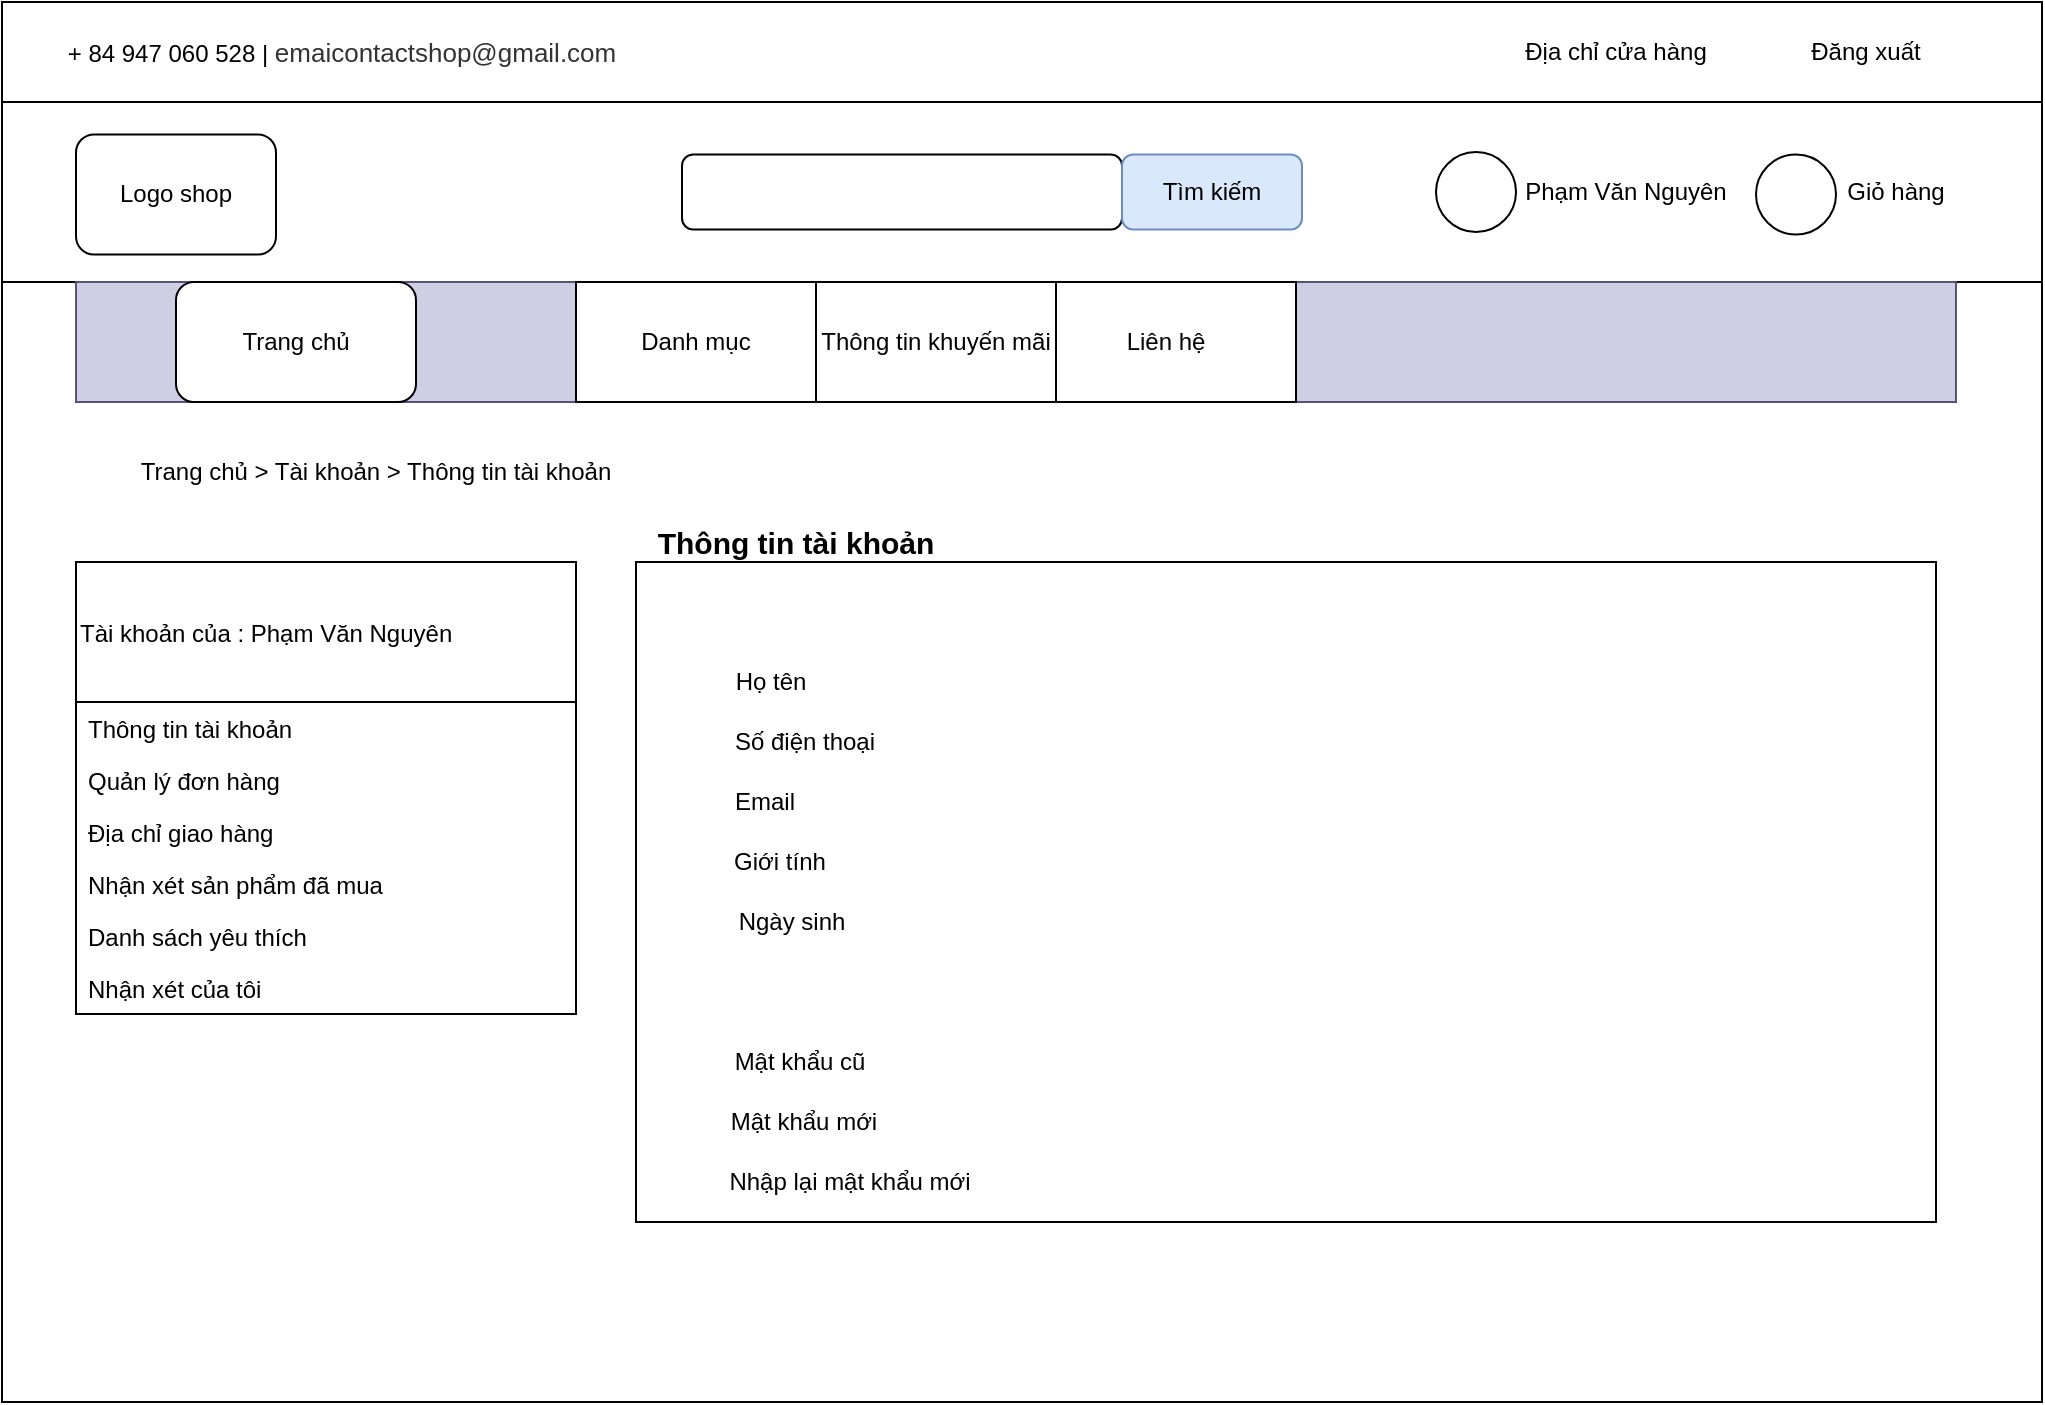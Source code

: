<mxfile version="14.6.10" type="device" pages="2"><diagram id="HQbrFhJdqwRltjeIo0tR" name="Page-1"><mxGraphModel dx="1848" dy="1669" grid="1" gridSize="10" guides="1" tooltips="1" connect="1" arrows="1" fold="1" page="1" pageScale="1" pageWidth="827" pageHeight="1169" math="0" shadow="0"><root><mxCell id="0"/><mxCell id="1" parent="0"/><mxCell id="3FREEAGZbc_c1p04e3AP-1" value="" style="rounded=0;whiteSpace=wrap;html=1;" vertex="1" parent="1"><mxGeometry x="-97" y="-1090" width="1020" height="700" as="geometry"/></mxCell><mxCell id="4NqMhAkGZwoJYDle8KEf-1" value="" style="rounded=0;whiteSpace=wrap;html=1;" vertex="1" parent="1"><mxGeometry x="-97" y="-1090" width="1020" height="50" as="geometry"/></mxCell><mxCell id="4NqMhAkGZwoJYDle8KEf-2" value="+ 84 947 060 528 |&amp;nbsp;&lt;span style=&quot;color: rgb(51 , 51 , 51) ; font-size: 13px ; background-color: rgb(255 , 255 , 255) ; font-family: &amp;#34;poppins&amp;#34; , sans-serif ; text-align: left&quot;&gt;emaicontactshop@gmail.com&lt;/span&gt;" style="text;html=1;strokeColor=none;fillColor=none;align=center;verticalAlign=middle;whiteSpace=wrap;rounded=0;" vertex="1" parent="1"><mxGeometry x="-97" y="-1080" width="340" height="30" as="geometry"/></mxCell><mxCell id="4NqMhAkGZwoJYDle8KEf-3" value="Địa chỉ cửa hàng" style="text;html=1;align=center;verticalAlign=middle;whiteSpace=wrap;rounded=0;noLabel=0;shadow=0;glass=0;" vertex="1" parent="1"><mxGeometry x="650" y="-1077.5" width="120" height="25" as="geometry"/></mxCell><mxCell id="4NqMhAkGZwoJYDle8KEf-4" value="Đăng xuất" style="text;html=1;strokeColor=none;fillColor=none;align=center;verticalAlign=middle;whiteSpace=wrap;rounded=0;" vertex="1" parent="1"><mxGeometry x="800" y="-1075" width="70" height="20" as="geometry"/></mxCell><mxCell id="4NqMhAkGZwoJYDle8KEf-5" value="" style="rounded=0;whiteSpace=wrap;html=1;shadow=0;glass=0;" vertex="1" parent="1"><mxGeometry x="-97" y="-1040" width="1020" height="90" as="geometry"/></mxCell><mxCell id="4NqMhAkGZwoJYDle8KEf-6" value="" style="rounded=1;whiteSpace=wrap;html=1;shadow=0;glass=0;" vertex="1" parent="1"><mxGeometry x="-60" y="-1023.75" width="100" height="60" as="geometry"/></mxCell><mxCell id="4NqMhAkGZwoJYDle8KEf-7" value="Logo shop" style="text;html=1;strokeColor=none;fillColor=none;align=center;verticalAlign=middle;whiteSpace=wrap;rounded=0;shadow=0;glass=0;" vertex="1" parent="1"><mxGeometry x="-40" y="-1003.75" width="60" height="20" as="geometry"/></mxCell><mxCell id="4NqMhAkGZwoJYDle8KEf-8" value="" style="rounded=1;whiteSpace=wrap;html=1;shadow=0;glass=0;" vertex="1" parent="1"><mxGeometry x="243" y="-1013.75" width="220" height="37.5" as="geometry"/></mxCell><mxCell id="4NqMhAkGZwoJYDle8KEf-9" value="" style="rounded=1;whiteSpace=wrap;html=1;shadow=0;glass=0;fillColor=#dae8fc;strokeColor=#6c8ebf;" vertex="1" parent="1"><mxGeometry x="463" y="-1013.75" width="90" height="37.5" as="geometry"/></mxCell><mxCell id="4NqMhAkGZwoJYDle8KEf-10" value="Tìm kiếm" style="text;html=1;strokeColor=none;fillColor=none;align=center;verticalAlign=middle;whiteSpace=wrap;rounded=0;" vertex="1" parent="1"><mxGeometry x="473" y="-1005" width="70" height="20" as="geometry"/></mxCell><mxCell id="4NqMhAkGZwoJYDle8KEf-11" value="" style="ellipse;whiteSpace=wrap;html=1;aspect=fixed;rounded=0;shadow=0;glass=0;" vertex="1" parent="1"><mxGeometry x="620" y="-1015" width="40" height="40" as="geometry"/></mxCell><mxCell id="4NqMhAkGZwoJYDle8KEf-12" value="Phạm Văn Nguyên" style="text;html=1;strokeColor=none;fillColor=none;align=center;verticalAlign=middle;whiteSpace=wrap;rounded=0;shadow=0;glass=0;" vertex="1" parent="1"><mxGeometry x="660" y="-1005" width="110" height="20" as="geometry"/></mxCell><mxCell id="4NqMhAkGZwoJYDle8KEf-13" value="" style="ellipse;whiteSpace=wrap;html=1;aspect=fixed;rounded=0;shadow=0;glass=0;" vertex="1" parent="1"><mxGeometry x="780" y="-1013.75" width="40" height="40" as="geometry"/></mxCell><mxCell id="4NqMhAkGZwoJYDle8KEf-14" value="Giỏ hàng" style="text;html=1;strokeColor=none;fillColor=none;align=center;verticalAlign=middle;whiteSpace=wrap;rounded=0;shadow=0;glass=0;" vertex="1" parent="1"><mxGeometry x="820" y="-1005" width="60" height="20" as="geometry"/></mxCell><mxCell id="4NqMhAkGZwoJYDle8KEf-15" value="" style="rounded=0;whiteSpace=wrap;html=1;shadow=0;glass=0;fillColor=#d0cee2;strokeColor=#56517e;" vertex="1" parent="1"><mxGeometry x="-60" y="-950" width="940" height="60" as="geometry"/></mxCell><mxCell id="4NqMhAkGZwoJYDle8KEf-16" value="" style="rounded=1;whiteSpace=wrap;html=1;shadow=0;glass=0;" vertex="1" parent="1"><mxGeometry x="-10" y="-950" width="120" height="60" as="geometry"/></mxCell><mxCell id="4NqMhAkGZwoJYDle8KEf-17" value="Trang chủ" style="text;html=1;strokeColor=none;fillColor=none;align=center;verticalAlign=middle;whiteSpace=wrap;rounded=0;shadow=0;glass=0;" vertex="1" parent="1"><mxGeometry y="-930" width="100" height="20" as="geometry"/></mxCell><mxCell id="4NqMhAkGZwoJYDle8KEf-18" value="" style="rounded=0;whiteSpace=wrap;html=1;shadow=0;glass=0;" vertex="1" parent="1"><mxGeometry x="190" y="-950" width="120" height="60" as="geometry"/></mxCell><mxCell id="4NqMhAkGZwoJYDle8KEf-19" value="" style="rounded=0;whiteSpace=wrap;html=1;shadow=0;glass=0;" vertex="1" parent="1"><mxGeometry x="310" y="-950" width="120" height="60" as="geometry"/></mxCell><mxCell id="4NqMhAkGZwoJYDle8KEf-20" value="" style="rounded=0;whiteSpace=wrap;html=1;shadow=0;glass=0;" vertex="1" parent="1"><mxGeometry x="430" y="-950" width="120" height="60" as="geometry"/></mxCell><mxCell id="4NqMhAkGZwoJYDle8KEf-21" value="Danh mục" style="text;html=1;strokeColor=none;fillColor=none;align=center;verticalAlign=middle;whiteSpace=wrap;rounded=0;shadow=0;glass=0;" vertex="1" parent="1"><mxGeometry x="205" y="-930" width="90" height="20" as="geometry"/></mxCell><mxCell id="4NqMhAkGZwoJYDle8KEf-22" value="Thông tin khuyến mãi" style="text;html=1;strokeColor=none;fillColor=none;align=center;verticalAlign=middle;whiteSpace=wrap;rounded=0;shadow=0;glass=0;" vertex="1" parent="1"><mxGeometry x="310" y="-930" width="120" height="20" as="geometry"/></mxCell><mxCell id="4NqMhAkGZwoJYDle8KEf-23" value="Liên hệ" style="text;html=1;strokeColor=none;fillColor=none;align=center;verticalAlign=middle;whiteSpace=wrap;rounded=0;shadow=0;glass=0;" vertex="1" parent="1"><mxGeometry x="440" y="-930" width="90" height="20" as="geometry"/></mxCell><mxCell id="4NqMhAkGZwoJYDle8KEf-24" value="Trang chủ &amp;gt; Tài khoản &amp;gt; Thông tin tài khoản" style="text;html=1;strokeColor=none;fillColor=none;align=center;verticalAlign=middle;whiteSpace=wrap;rounded=0;" vertex="1" parent="1"><mxGeometry x="-40" y="-870" width="260" height="30" as="geometry"/></mxCell><mxCell id="4NqMhAkGZwoJYDle8KEf-30" value="Tài khoản của : Phạm Văn Nguyên" style="swimlane;fontStyle=0;childLayout=stackLayout;horizontal=1;startSize=70;fillColor=none;horizontalStack=0;resizeParent=1;resizeParentMax=0;resizeLast=0;collapsible=1;marginBottom=0;align=left;" vertex="1" parent="1"><mxGeometry x="-60" y="-810" width="250" height="226" as="geometry"/></mxCell><mxCell id="4NqMhAkGZwoJYDle8KEf-31" value="Thông tin tài khoản" style="text;strokeColor=none;fillColor=none;align=left;verticalAlign=top;spacingLeft=4;spacingRight=4;overflow=hidden;rotatable=0;points=[[0,0.5],[1,0.5]];portConstraint=eastwest;" vertex="1" parent="4NqMhAkGZwoJYDle8KEf-30"><mxGeometry y="70" width="250" height="26" as="geometry"/></mxCell><mxCell id="4NqMhAkGZwoJYDle8KEf-32" value="Quản lý đơn hàng" style="text;strokeColor=none;fillColor=none;align=left;verticalAlign=top;spacingLeft=4;spacingRight=4;overflow=hidden;rotatable=0;points=[[0,0.5],[1,0.5]];portConstraint=eastwest;" vertex="1" parent="4NqMhAkGZwoJYDle8KEf-30"><mxGeometry y="96" width="250" height="26" as="geometry"/></mxCell><mxCell id="4NqMhAkGZwoJYDle8KEf-33" value="Địa chỉ giao hàng" style="text;strokeColor=none;fillColor=none;align=left;verticalAlign=top;spacingLeft=4;spacingRight=4;overflow=hidden;rotatable=0;points=[[0,0.5],[1,0.5]];portConstraint=eastwest;" vertex="1" parent="4NqMhAkGZwoJYDle8KEf-30"><mxGeometry y="122" width="250" height="26" as="geometry"/></mxCell><mxCell id="4NqMhAkGZwoJYDle8KEf-37" value="Nhận xét sản phẩm đã mua" style="text;strokeColor=none;fillColor=none;align=left;verticalAlign=top;spacingLeft=4;spacingRight=4;overflow=hidden;rotatable=0;points=[[0,0.5],[1,0.5]];portConstraint=eastwest;" vertex="1" parent="4NqMhAkGZwoJYDle8KEf-30"><mxGeometry y="148" width="250" height="26" as="geometry"/></mxCell><mxCell id="4NqMhAkGZwoJYDle8KEf-38" value="Danh sách yêu thích" style="text;strokeColor=none;fillColor=none;align=left;verticalAlign=top;spacingLeft=4;spacingRight=4;overflow=hidden;rotatable=0;points=[[0,0.5],[1,0.5]];portConstraint=eastwest;" vertex="1" parent="4NqMhAkGZwoJYDle8KEf-30"><mxGeometry y="174" width="250" height="26" as="geometry"/></mxCell><mxCell id="4NqMhAkGZwoJYDle8KEf-39" value="Nhận xét của tôi" style="text;strokeColor=none;fillColor=none;align=left;verticalAlign=top;spacingLeft=4;spacingRight=4;overflow=hidden;rotatable=0;points=[[0,0.5],[1,0.5]];portConstraint=eastwest;" vertex="1" parent="4NqMhAkGZwoJYDle8KEf-30"><mxGeometry y="200" width="250" height="26" as="geometry"/></mxCell><mxCell id="4NqMhAkGZwoJYDle8KEf-40" value="" style="rounded=0;whiteSpace=wrap;html=1;align=left;" vertex="1" parent="1"><mxGeometry x="220" y="-810" width="650" height="330" as="geometry"/></mxCell><mxCell id="4NqMhAkGZwoJYDle8KEf-41" value="&lt;b&gt;&lt;font style=&quot;font-size: 15px&quot;&gt;Thông tin tài khoản&lt;/font&gt;&lt;/b&gt;" style="text;html=1;strokeColor=none;fillColor=none;align=center;verticalAlign=middle;whiteSpace=wrap;rounded=0;" vertex="1" parent="1"><mxGeometry x="220" y="-830" width="160" height="20" as="geometry"/></mxCell><mxCell id="4NqMhAkGZwoJYDle8KEf-42" value="Họ tên" style="text;html=1;strokeColor=none;fillColor=none;align=center;verticalAlign=middle;whiteSpace=wrap;rounded=0;" vertex="1" parent="1"><mxGeometry x="255" y="-760" width="65" height="20" as="geometry"/></mxCell><mxCell id="4NqMhAkGZwoJYDle8KEf-43" value="Số điện thoại" style="text;html=1;strokeColor=none;fillColor=none;align=center;verticalAlign=middle;whiteSpace=wrap;rounded=0;" vertex="1" parent="1"><mxGeometry x="267.5" y="-730" width="72.5" height="20" as="geometry"/></mxCell><mxCell id="4NqMhAkGZwoJYDle8KEf-44" value="Email" style="text;html=1;strokeColor=none;fillColor=none;align=center;verticalAlign=middle;whiteSpace=wrap;rounded=0;" vertex="1" parent="1"><mxGeometry x="267.5" y="-700" width="32.5" height="20" as="geometry"/></mxCell><mxCell id="4NqMhAkGZwoJYDle8KEf-45" value="Giới tính" style="text;html=1;strokeColor=none;fillColor=none;align=center;verticalAlign=middle;whiteSpace=wrap;rounded=0;" vertex="1" parent="1"><mxGeometry x="263.75" y="-670" width="56.25" height="20" as="geometry"/></mxCell><mxCell id="4NqMhAkGZwoJYDle8KEf-46" value="Ngày sinh" style="text;html=1;strokeColor=none;fillColor=none;align=center;verticalAlign=middle;whiteSpace=wrap;rounded=0;" vertex="1" parent="1"><mxGeometry x="267.5" y="-640" width="60" height="20" as="geometry"/></mxCell><mxCell id="4NqMhAkGZwoJYDle8KEf-47" value="Mật khẩu cũ" style="text;html=1;strokeColor=none;fillColor=none;align=center;verticalAlign=middle;whiteSpace=wrap;rounded=0;" vertex="1" parent="1"><mxGeometry x="263.75" y="-570" width="76.25" height="20" as="geometry"/></mxCell><mxCell id="4NqMhAkGZwoJYDle8KEf-48" value="Mật khẩu mới" style="text;html=1;strokeColor=none;fillColor=none;align=center;verticalAlign=middle;whiteSpace=wrap;rounded=0;" vertex="1" parent="1"><mxGeometry x="263.75" y="-540" width="80" height="20" as="geometry"/></mxCell><mxCell id="4NqMhAkGZwoJYDle8KEf-49" value="Nhập lại mật khẩu mới" style="text;html=1;strokeColor=none;fillColor=none;align=center;verticalAlign=middle;whiteSpace=wrap;rounded=0;" vertex="1" parent="1"><mxGeometry x="263.75" y="-510" width="126.25" height="20" as="geometry"/></mxCell></root></mxGraphModel></diagram><diagram id="Y69RYU54s42Ob6ihoWx1" name="Page-2"><mxGraphModel dx="868" dy="425" grid="1" gridSize="10" guides="1" tooltips="1" connect="1" arrows="1" fold="1" page="1" pageScale="1" pageWidth="827" pageHeight="1169" math="0" shadow="0"><root><mxCell id="LRq4_8tuZeWIFmUT0Pqu-0"/><mxCell id="LRq4_8tuZeWIFmUT0Pqu-1" parent="LRq4_8tuZeWIFmUT0Pqu-0"/></root></mxGraphModel></diagram></mxfile>